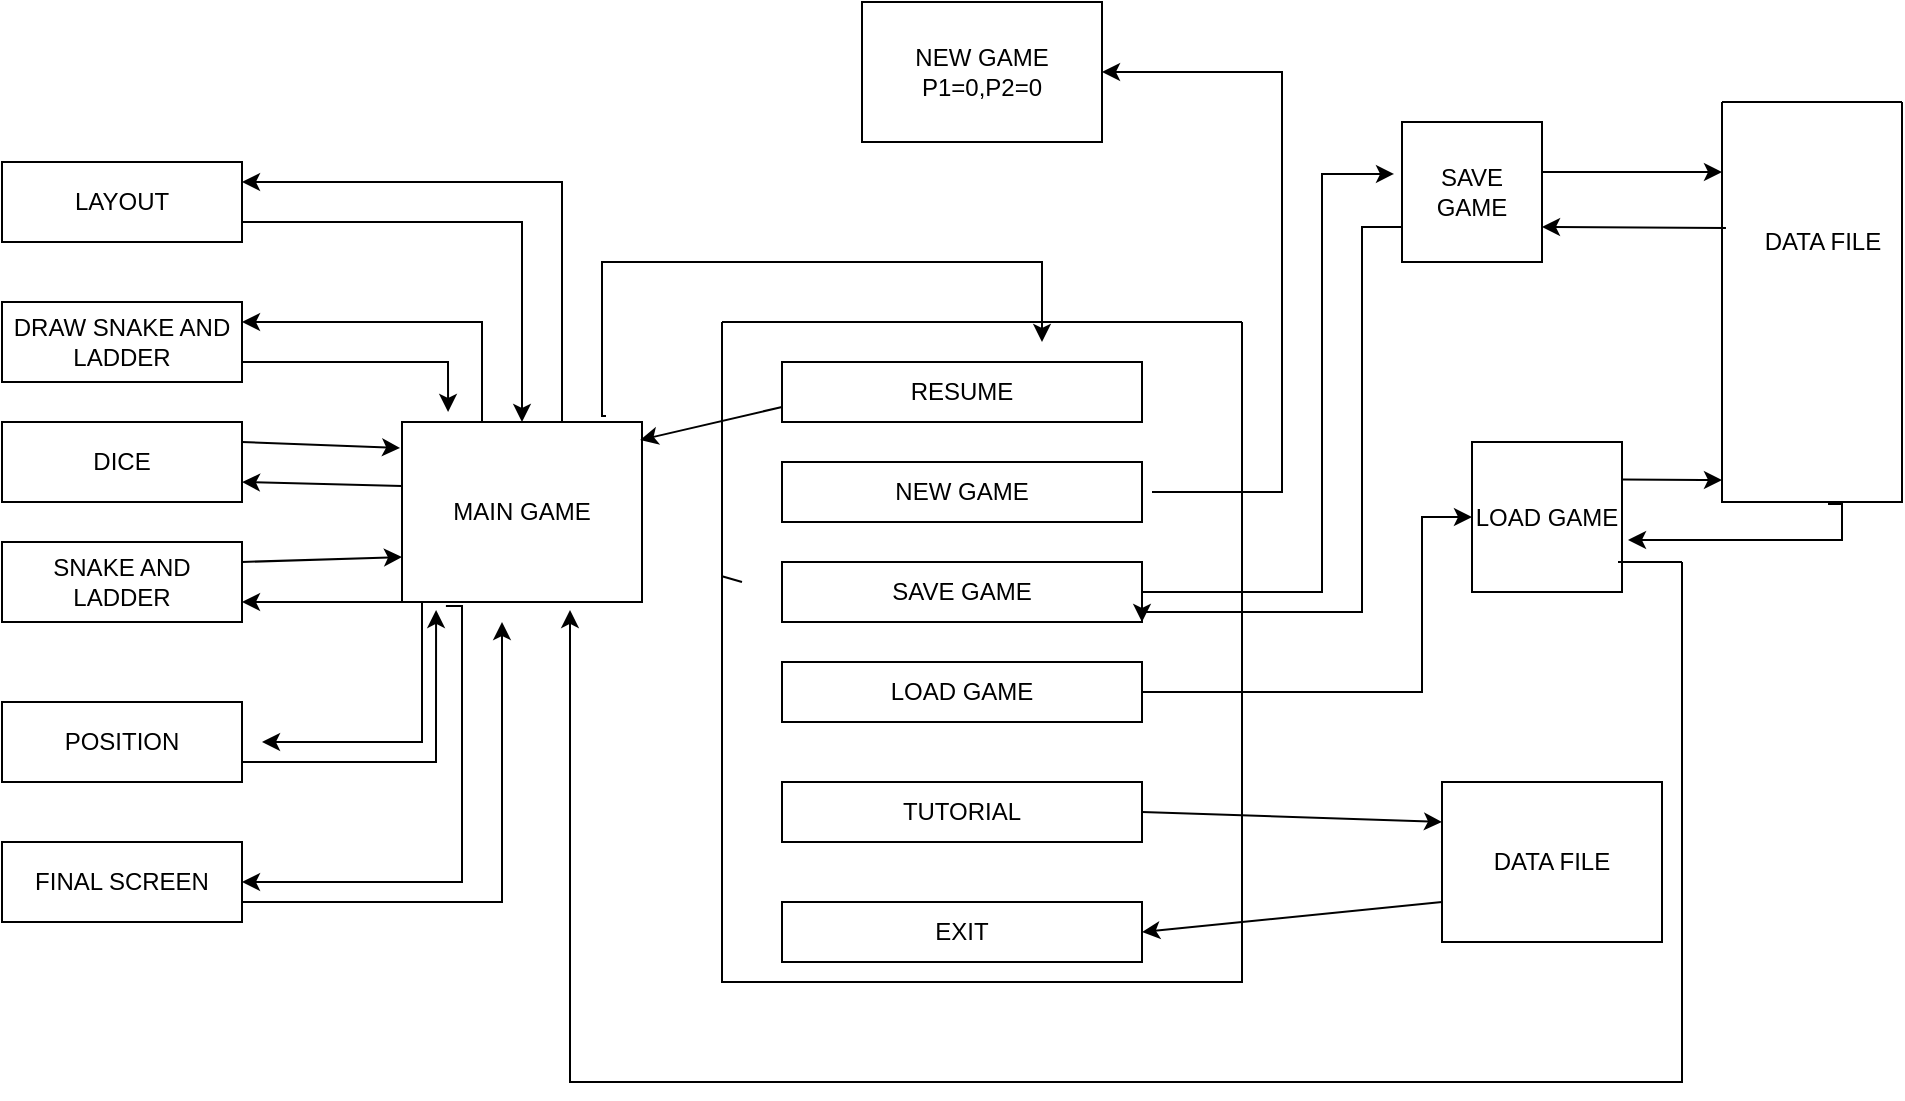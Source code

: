 <mxfile version="15.7.4" type="github"><diagram id="C5RBs43oDa-KdzZeNtuy" name="Page-1"><mxGraphModel dx="1102" dy="614" grid="1" gridSize="10" guides="1" tooltips="1" connect="1" arrows="1" fold="1" page="1" pageScale="1" pageWidth="827" pageHeight="1169" math="0" shadow="0"><root><mxCell id="WIyWlLk6GJQsqaUBKTNV-0"/><mxCell id="WIyWlLk6GJQsqaUBKTNV-1" parent="WIyWlLk6GJQsqaUBKTNV-0"/><mxCell id="kDthCeREfjGAVp3z-JQa-1" value="NEW GAME&lt;br&gt;P1=0,P2=0" style="rounded=0;whiteSpace=wrap;html=1;" vertex="1" parent="WIyWlLk6GJQsqaUBKTNV-1"><mxGeometry x="440" y="40" width="120" height="70" as="geometry"/></mxCell><mxCell id="kDthCeREfjGAVp3z-JQa-3" value="MAIN GAME" style="rounded=0;whiteSpace=wrap;html=1;" vertex="1" parent="WIyWlLk6GJQsqaUBKTNV-1"><mxGeometry x="210" y="250" width="120" height="90" as="geometry"/></mxCell><mxCell id="kDthCeREfjGAVp3z-JQa-4" value="" style="swimlane;startSize=0;" vertex="1" parent="WIyWlLk6GJQsqaUBKTNV-1"><mxGeometry x="370" y="200" width="260" height="330" as="geometry"/></mxCell><mxCell id="kDthCeREfjGAVp3z-JQa-5" value="RESUME" style="rounded=0;whiteSpace=wrap;html=1;" vertex="1" parent="kDthCeREfjGAVp3z-JQa-4"><mxGeometry x="30" y="20" width="180" height="30" as="geometry"/></mxCell><mxCell id="kDthCeREfjGAVp3z-JQa-7" value="SAVE GAME" style="rounded=0;whiteSpace=wrap;html=1;" vertex="1" parent="kDthCeREfjGAVp3z-JQa-4"><mxGeometry x="30" y="120" width="180" height="30" as="geometry"/></mxCell><mxCell id="kDthCeREfjGAVp3z-JQa-8" value="LOAD GAME" style="rounded=0;whiteSpace=wrap;html=1;" vertex="1" parent="kDthCeREfjGAVp3z-JQa-4"><mxGeometry x="30" y="170" width="180" height="30" as="geometry"/></mxCell><mxCell id="kDthCeREfjGAVp3z-JQa-9" value="TUTORIAL" style="rounded=0;whiteSpace=wrap;html=1;" vertex="1" parent="kDthCeREfjGAVp3z-JQa-4"><mxGeometry x="30" y="230" width="180" height="30" as="geometry"/></mxCell><mxCell id="kDthCeREfjGAVp3z-JQa-10" value="EXIT" style="rounded=0;whiteSpace=wrap;html=1;" vertex="1" parent="kDthCeREfjGAVp3z-JQa-4"><mxGeometry x="30" y="290" width="180" height="30" as="geometry"/></mxCell><mxCell id="kDthCeREfjGAVp3z-JQa-14" value="SNAKE AND LADDER" style="rounded=0;whiteSpace=wrap;html=1;" vertex="1" parent="WIyWlLk6GJQsqaUBKTNV-1"><mxGeometry x="10" y="310" width="120" height="40" as="geometry"/></mxCell><mxCell id="kDthCeREfjGAVp3z-JQa-15" value="LAYOUT" style="rounded=0;whiteSpace=wrap;html=1;" vertex="1" parent="WIyWlLk6GJQsqaUBKTNV-1"><mxGeometry x="10" y="120" width="120" height="40" as="geometry"/></mxCell><mxCell id="kDthCeREfjGAVp3z-JQa-16" value="DRAW SNAKE AND LADDER" style="rounded=0;whiteSpace=wrap;html=1;" vertex="1" parent="WIyWlLk6GJQsqaUBKTNV-1"><mxGeometry x="10" y="190" width="120" height="40" as="geometry"/></mxCell><mxCell id="kDthCeREfjGAVp3z-JQa-17" value="DICE" style="rounded=0;whiteSpace=wrap;html=1;" vertex="1" parent="WIyWlLk6GJQsqaUBKTNV-1"><mxGeometry x="10" y="250" width="120" height="40" as="geometry"/></mxCell><mxCell id="kDthCeREfjGAVp3z-JQa-18" value="POSITION" style="rounded=0;whiteSpace=wrap;html=1;" vertex="1" parent="WIyWlLk6GJQsqaUBKTNV-1"><mxGeometry x="10" y="390" width="120" height="40" as="geometry"/></mxCell><mxCell id="kDthCeREfjGAVp3z-JQa-19" value="FINAL SCREEN" style="rounded=0;whiteSpace=wrap;html=1;" vertex="1" parent="WIyWlLk6GJQsqaUBKTNV-1"><mxGeometry x="10" y="460" width="120" height="40" as="geometry"/></mxCell><mxCell id="kDthCeREfjGAVp3z-JQa-20" value="" style="swimlane;startSize=0;" vertex="1" parent="WIyWlLk6GJQsqaUBKTNV-1"><mxGeometry x="870" y="90" width="90" height="200" as="geometry"/></mxCell><mxCell id="kDthCeREfjGAVp3z-JQa-21" value="SAVE GAME" style="whiteSpace=wrap;html=1;aspect=fixed;" vertex="1" parent="WIyWlLk6GJQsqaUBKTNV-1"><mxGeometry x="710" y="100" width="70" height="70" as="geometry"/></mxCell><mxCell id="kDthCeREfjGAVp3z-JQa-22" value="LOAD GAME" style="whiteSpace=wrap;html=1;aspect=fixed;" vertex="1" parent="WIyWlLk6GJQsqaUBKTNV-1"><mxGeometry x="745" y="260" width="75" height="75" as="geometry"/></mxCell><mxCell id="kDthCeREfjGAVp3z-JQa-23" value="DATA FILE" style="rounded=0;whiteSpace=wrap;html=1;" vertex="1" parent="WIyWlLk6GJQsqaUBKTNV-1"><mxGeometry x="730" y="430" width="110" height="80" as="geometry"/></mxCell><mxCell id="kDthCeREfjGAVp3z-JQa-25" value="" style="edgeStyle=segmentEdgeStyle;endArrow=classic;html=1;rounded=0;entryX=1;entryY=0.25;entryDx=0;entryDy=0;exitX=0.5;exitY=0;exitDx=0;exitDy=0;" edge="1" parent="WIyWlLk6GJQsqaUBKTNV-1" source="kDthCeREfjGAVp3z-JQa-3" target="kDthCeREfjGAVp3z-JQa-15"><mxGeometry width="50" height="50" relative="1" as="geometry"><mxPoint x="290" y="250" as="sourcePoint"/><mxPoint x="190" y="130" as="targetPoint"/><Array as="points"><mxPoint x="290" y="250"/><mxPoint x="290" y="130"/></Array></mxGeometry></mxCell><mxCell id="kDthCeREfjGAVp3z-JQa-28" value="" style="edgeStyle=elbowEdgeStyle;elbow=horizontal;endArrow=classic;html=1;rounded=0;exitX=1;exitY=0.5;exitDx=0;exitDy=0;entryX=-0.057;entryY=0.371;entryDx=0;entryDy=0;entryPerimeter=0;" edge="1" parent="WIyWlLk6GJQsqaUBKTNV-1" source="kDthCeREfjGAVp3z-JQa-7" target="kDthCeREfjGAVp3z-JQa-21"><mxGeometry width="50" height="50" relative="1" as="geometry"><mxPoint x="630" y="349" as="sourcePoint"/><mxPoint x="700" y="170" as="targetPoint"/><Array as="points"><mxPoint x="670" y="320"/></Array></mxGeometry></mxCell><mxCell id="kDthCeREfjGAVp3z-JQa-32" style="edgeStyle=orthogonalEdgeStyle;rounded=0;orthogonalLoop=1;jettySize=auto;html=1;exitX=0;exitY=0.75;exitDx=0;exitDy=0;entryX=1;entryY=1;entryDx=0;entryDy=0;" edge="1" parent="WIyWlLk6GJQsqaUBKTNV-1" source="kDthCeREfjGAVp3z-JQa-21" target="kDthCeREfjGAVp3z-JQa-7"><mxGeometry relative="1" as="geometry"><mxPoint x="650" y="380" as="targetPoint"/><Array as="points"><mxPoint x="690" y="153"/><mxPoint x="690" y="345"/></Array></mxGeometry></mxCell><mxCell id="kDthCeREfjGAVp3z-JQa-34" value="" style="edgeStyle=elbowEdgeStyle;elbow=horizontal;endArrow=classic;html=1;rounded=0;entryX=1;entryY=0.5;entryDx=0;entryDy=0;" edge="1" parent="WIyWlLk6GJQsqaUBKTNV-1" target="kDthCeREfjGAVp3z-JQa-1"><mxGeometry width="50" height="50" relative="1" as="geometry"><mxPoint x="585" y="285" as="sourcePoint"/><mxPoint x="690" y="80" as="targetPoint"/><Array as="points"><mxPoint x="650" y="180"/></Array></mxGeometry></mxCell><mxCell id="kDthCeREfjGAVp3z-JQa-36" value="" style="edgeStyle=elbowEdgeStyle;elbow=horizontal;endArrow=classic;html=1;rounded=0;entryX=0;entryY=0.5;entryDx=0;entryDy=0;" edge="1" parent="WIyWlLk6GJQsqaUBKTNV-1" source="kDthCeREfjGAVp3z-JQa-8" target="kDthCeREfjGAVp3z-JQa-22"><mxGeometry width="50" height="50" relative="1" as="geometry"><mxPoint x="390" y="330" as="sourcePoint"/><mxPoint x="650" y="316" as="targetPoint"/><Array as="points"><mxPoint x="720" y="385"/></Array></mxGeometry></mxCell><mxCell id="kDthCeREfjGAVp3z-JQa-40" value="" style="edgeStyle=elbowEdgeStyle;elbow=vertical;endArrow=classic;html=1;rounded=0;entryX=0.7;entryY=1.044;entryDx=0;entryDy=0;entryPerimeter=0;" edge="1" parent="WIyWlLk6GJQsqaUBKTNV-1" target="kDthCeREfjGAVp3z-JQa-3"><mxGeometry width="50" height="50" relative="1" as="geometry"><mxPoint x="850" y="320" as="sourcePoint"/><mxPoint x="440" y="280" as="targetPoint"/><Array as="points"><mxPoint x="640" y="580"/><mxPoint x="930" y="460"/><mxPoint x="590" y="580"/><mxPoint x="890" y="430"/><mxPoint x="380" y="560"/><mxPoint x="850" y="380"/><mxPoint x="870" y="390"/><mxPoint x="320" y="390"/></Array></mxGeometry></mxCell><mxCell id="kDthCeREfjGAVp3z-JQa-46" value="" style="endArrow=none;html=1;rounded=0;" edge="1" parent="WIyWlLk6GJQsqaUBKTNV-1" target="kDthCeREfjGAVp3z-JQa-4"><mxGeometry width="50" height="50" relative="1" as="geometry"><mxPoint x="380" y="330" as="sourcePoint"/><mxPoint x="430" y="280" as="targetPoint"/></mxGeometry></mxCell><mxCell id="kDthCeREfjGAVp3z-JQa-50" value="" style="endArrow=none;html=1;rounded=0;" edge="1" parent="WIyWlLk6GJQsqaUBKTNV-1"><mxGeometry width="50" height="50" relative="1" as="geometry"><mxPoint x="818" y="320" as="sourcePoint"/><mxPoint x="850" y="320" as="targetPoint"/></mxGeometry></mxCell><mxCell id="kDthCeREfjGAVp3z-JQa-53" value="" style="endArrow=classic;html=1;rounded=0;entryX=0;entryY=0.25;entryDx=0;entryDy=0;" edge="1" parent="WIyWlLk6GJQsqaUBKTNV-1" target="kDthCeREfjGAVp3z-JQa-23"><mxGeometry width="50" height="50" relative="1" as="geometry"><mxPoint x="580" y="445" as="sourcePoint"/><mxPoint x="430" y="280" as="targetPoint"/><Array as="points"/></mxGeometry></mxCell><mxCell id="kDthCeREfjGAVp3z-JQa-54" value="" style="endArrow=classic;html=1;rounded=0;exitX=0;exitY=0.75;exitDx=0;exitDy=0;entryX=1;entryY=0.5;entryDx=0;entryDy=0;" edge="1" parent="WIyWlLk6GJQsqaUBKTNV-1" source="kDthCeREfjGAVp3z-JQa-23" target="kDthCeREfjGAVp3z-JQa-10"><mxGeometry width="50" height="50" relative="1" as="geometry"><mxPoint x="380" y="330" as="sourcePoint"/><mxPoint x="590" y="540" as="targetPoint"/><Array as="points"/></mxGeometry></mxCell><mxCell id="kDthCeREfjGAVp3z-JQa-56" value="" style="endArrow=classic;html=1;rounded=0;entryX=0;entryY=0.175;entryDx=0;entryDy=0;entryPerimeter=0;exitX=1;exitY=0.357;exitDx=0;exitDy=0;exitPerimeter=0;" edge="1" parent="WIyWlLk6GJQsqaUBKTNV-1" source="kDthCeREfjGAVp3z-JQa-21" target="kDthCeREfjGAVp3z-JQa-20"><mxGeometry width="50" height="50" relative="1" as="geometry"><mxPoint x="780" y="150" as="sourcePoint"/><mxPoint x="820" y="150" as="targetPoint"/><Array as="points"/></mxGeometry></mxCell><mxCell id="kDthCeREfjGAVp3z-JQa-57" value="" style="endArrow=classic;html=1;rounded=0;exitX=0.022;exitY=0.315;exitDx=0;exitDy=0;entryX=1;entryY=0.75;entryDx=0;entryDy=0;exitPerimeter=0;" edge="1" parent="WIyWlLk6GJQsqaUBKTNV-1" source="kDthCeREfjGAVp3z-JQa-20" target="kDthCeREfjGAVp3z-JQa-21"><mxGeometry width="50" height="50" relative="1" as="geometry"><mxPoint x="850" y="170" as="sourcePoint"/><mxPoint x="690" y="180" as="targetPoint"/><Array as="points"/></mxGeometry></mxCell><mxCell id="kDthCeREfjGAVp3z-JQa-58" value="" style="endArrow=classic;html=1;rounded=0;exitX=1;exitY=0.25;exitDx=0;exitDy=0;" edge="1" parent="WIyWlLk6GJQsqaUBKTNV-1" source="kDthCeREfjGAVp3z-JQa-22"><mxGeometry width="50" height="50" relative="1" as="geometry"><mxPoint x="830" y="280" as="sourcePoint"/><mxPoint x="870" y="279" as="targetPoint"/><Array as="points"><mxPoint x="860" y="279"/></Array></mxGeometry></mxCell><mxCell id="kDthCeREfjGAVp3z-JQa-60" value="" style="edgeStyle=segmentEdgeStyle;endArrow=classic;html=1;rounded=0;startArrow=none;entryX=1.04;entryY=0.653;entryDx=0;entryDy=0;entryPerimeter=0;exitX=0.589;exitY=1.005;exitDx=0;exitDy=0;exitPerimeter=0;" edge="1" parent="WIyWlLk6GJQsqaUBKTNV-1" source="kDthCeREfjGAVp3z-JQa-20" target="kDthCeREfjGAVp3z-JQa-22"><mxGeometry width="50" height="50" relative="1" as="geometry"><mxPoint x="930" y="350" as="sourcePoint"/><mxPoint x="810" y="360" as="targetPoint"/><Array as="points"><mxPoint x="930" y="291"/><mxPoint x="930" y="309"/></Array></mxGeometry></mxCell><mxCell id="kDthCeREfjGAVp3z-JQa-6" value="NEW GAME" style="rounded=0;whiteSpace=wrap;html=1;" vertex="1" parent="WIyWlLk6GJQsqaUBKTNV-1"><mxGeometry x="400" y="270" width="180" height="30" as="geometry"/></mxCell><mxCell id="kDthCeREfjGAVp3z-JQa-66" value="" style="edgeStyle=segmentEdgeStyle;endArrow=classic;html=1;rounded=0;" edge="1" parent="WIyWlLk6GJQsqaUBKTNV-1"><mxGeometry width="50" height="50" relative="1" as="geometry"><mxPoint x="130" y="480" as="sourcePoint"/><mxPoint x="260" y="350" as="targetPoint"/><Array as="points"><mxPoint x="130" y="490"/><mxPoint x="260" y="490"/><mxPoint x="260" y="430"/></Array></mxGeometry></mxCell><mxCell id="kDthCeREfjGAVp3z-JQa-67" value="" style="edgeStyle=segmentEdgeStyle;endArrow=classic;html=1;rounded=0;exitX=0.183;exitY=1.022;exitDx=0;exitDy=0;exitPerimeter=0;entryX=1;entryY=0.5;entryDx=0;entryDy=0;" edge="1" parent="WIyWlLk6GJQsqaUBKTNV-1" source="kDthCeREfjGAVp3z-JQa-3" target="kDthCeREfjGAVp3z-JQa-19"><mxGeometry width="50" height="50" relative="1" as="geometry"><mxPoint x="200" y="330" as="sourcePoint"/><mxPoint x="190" y="440" as="targetPoint"/><Array as="points"><mxPoint x="240" y="342"/><mxPoint x="240" y="480"/></Array></mxGeometry></mxCell><mxCell id="kDthCeREfjGAVp3z-JQa-68" value="" style="edgeStyle=segmentEdgeStyle;endArrow=classic;html=1;rounded=0;exitX=1;exitY=0.75;exitDx=0;exitDy=0;entryX=0.142;entryY=1.044;entryDx=0;entryDy=0;entryPerimeter=0;" edge="1" parent="WIyWlLk6GJQsqaUBKTNV-1" source="kDthCeREfjGAVp3z-JQa-18" target="kDthCeREfjGAVp3z-JQa-3"><mxGeometry width="50" height="50" relative="1" as="geometry"><mxPoint x="200" y="330" as="sourcePoint"/><mxPoint x="250" y="280" as="targetPoint"/></mxGeometry></mxCell><mxCell id="kDthCeREfjGAVp3z-JQa-69" value="" style="edgeStyle=segmentEdgeStyle;endArrow=classic;html=1;rounded=0;exitX=0;exitY=1;exitDx=0;exitDy=0;" edge="1" parent="WIyWlLk6GJQsqaUBKTNV-1" source="kDthCeREfjGAVp3z-JQa-3"><mxGeometry width="50" height="50" relative="1" as="geometry"><mxPoint x="200" y="330" as="sourcePoint"/><mxPoint x="140" y="410" as="targetPoint"/><Array as="points"><mxPoint x="220" y="340"/><mxPoint x="220" y="410"/></Array></mxGeometry></mxCell><mxCell id="kDthCeREfjGAVp3z-JQa-71" value="" style="endArrow=classic;html=1;rounded=0;exitX=1;exitY=0.25;exitDx=0;exitDy=0;entryX=0;entryY=0.75;entryDx=0;entryDy=0;" edge="1" parent="WIyWlLk6GJQsqaUBKTNV-1" source="kDthCeREfjGAVp3z-JQa-14" target="kDthCeREfjGAVp3z-JQa-3"><mxGeometry width="50" height="50" relative="1" as="geometry"><mxPoint x="200" y="330" as="sourcePoint"/><mxPoint x="250" y="280" as="targetPoint"/></mxGeometry></mxCell><mxCell id="kDthCeREfjGAVp3z-JQa-72" value="" style="endArrow=classic;html=1;rounded=0;entryX=1;entryY=0.75;entryDx=0;entryDy=0;exitX=0;exitY=1;exitDx=0;exitDy=0;" edge="1" parent="WIyWlLk6GJQsqaUBKTNV-1" source="kDthCeREfjGAVp3z-JQa-3" target="kDthCeREfjGAVp3z-JQa-14"><mxGeometry width="50" height="50" relative="1" as="geometry"><mxPoint x="200" y="330" as="sourcePoint"/><mxPoint x="250" y="280" as="targetPoint"/></mxGeometry></mxCell><mxCell id="kDthCeREfjGAVp3z-JQa-73" value="" style="endArrow=classic;html=1;rounded=0;exitX=1;exitY=0.25;exitDx=0;exitDy=0;entryX=-0.008;entryY=0.144;entryDx=0;entryDy=0;entryPerimeter=0;" edge="1" parent="WIyWlLk6GJQsqaUBKTNV-1" source="kDthCeREfjGAVp3z-JQa-17" target="kDthCeREfjGAVp3z-JQa-3"><mxGeometry width="50" height="50" relative="1" as="geometry"><mxPoint x="200" y="330" as="sourcePoint"/><mxPoint x="250" y="280" as="targetPoint"/></mxGeometry></mxCell><mxCell id="kDthCeREfjGAVp3z-JQa-74" value="" style="endArrow=classic;html=1;rounded=0;entryX=1;entryY=0.75;entryDx=0;entryDy=0;exitX=0;exitY=0.356;exitDx=0;exitDy=0;exitPerimeter=0;" edge="1" parent="WIyWlLk6GJQsqaUBKTNV-1" source="kDthCeREfjGAVp3z-JQa-3" target="kDthCeREfjGAVp3z-JQa-17"><mxGeometry width="50" height="50" relative="1" as="geometry"><mxPoint x="200" y="330" as="sourcePoint"/><mxPoint x="250" y="280" as="targetPoint"/></mxGeometry></mxCell><mxCell id="kDthCeREfjGAVp3z-JQa-75" value="" style="edgeStyle=segmentEdgeStyle;endArrow=classic;html=1;rounded=0;entryX=1;entryY=0.25;entryDx=0;entryDy=0;exitX=0.358;exitY=0;exitDx=0;exitDy=0;exitPerimeter=0;" edge="1" parent="WIyWlLk6GJQsqaUBKTNV-1" source="kDthCeREfjGAVp3z-JQa-3" target="kDthCeREfjGAVp3z-JQa-16"><mxGeometry width="50" height="50" relative="1" as="geometry"><mxPoint x="240" y="220" as="sourcePoint"/><mxPoint x="140" y="200" as="targetPoint"/><Array as="points"><mxPoint x="250" y="250"/><mxPoint x="250" y="200"/></Array></mxGeometry></mxCell><mxCell id="kDthCeREfjGAVp3z-JQa-78" value="" style="edgeStyle=segmentEdgeStyle;endArrow=classic;html=1;rounded=0;entryX=0.192;entryY=-0.056;entryDx=0;entryDy=0;entryPerimeter=0;exitX=1;exitY=0.75;exitDx=0;exitDy=0;" edge="1" parent="WIyWlLk6GJQsqaUBKTNV-1" source="kDthCeREfjGAVp3z-JQa-16" target="kDthCeREfjGAVp3z-JQa-3"><mxGeometry width="50" height="50" relative="1" as="geometry"><mxPoint x="190" y="330" as="sourcePoint"/><mxPoint x="250" y="280" as="targetPoint"/></mxGeometry></mxCell><mxCell id="kDthCeREfjGAVp3z-JQa-80" value="" style="edgeStyle=segmentEdgeStyle;endArrow=classic;html=1;rounded=0;exitX=1;exitY=0.75;exitDx=0;exitDy=0;" edge="1" parent="WIyWlLk6GJQsqaUBKTNV-1" source="kDthCeREfjGAVp3z-JQa-15" target="kDthCeREfjGAVp3z-JQa-3"><mxGeometry width="50" height="50" relative="1" as="geometry"><mxPoint x="200" y="190" as="sourcePoint"/><mxPoint x="280" y="250" as="targetPoint"/><Array as="points"><mxPoint x="270" y="150"/></Array></mxGeometry></mxCell><mxCell id="kDthCeREfjGAVp3z-JQa-82" value="DATA FILE" style="text;html=1;align=center;verticalAlign=middle;resizable=0;points=[];autosize=1;strokeColor=none;fillColor=none;" vertex="1" parent="WIyWlLk6GJQsqaUBKTNV-1"><mxGeometry x="885" y="150" width="70" height="20" as="geometry"/></mxCell><mxCell id="kDthCeREfjGAVp3z-JQa-84" value="" style="endArrow=classic;html=1;rounded=0;entryX=0.992;entryY=0.1;entryDx=0;entryDy=0;exitX=0;exitY=0.75;exitDx=0;exitDy=0;entryPerimeter=0;" edge="1" parent="WIyWlLk6GJQsqaUBKTNV-1" source="kDthCeREfjGAVp3z-JQa-5" target="kDthCeREfjGAVp3z-JQa-3"><mxGeometry width="50" height="50" relative="1" as="geometry"><mxPoint x="480" y="250" as="sourcePoint"/><mxPoint x="530" y="200" as="targetPoint"/></mxGeometry></mxCell><mxCell id="kDthCeREfjGAVp3z-JQa-86" value="" style="edgeStyle=segmentEdgeStyle;endArrow=classic;html=1;rounded=0;exitX=0.85;exitY=-0.033;exitDx=0;exitDy=0;exitPerimeter=0;" edge="1" parent="WIyWlLk6GJQsqaUBKTNV-1" source="kDthCeREfjGAVp3z-JQa-3"><mxGeometry width="50" height="50" relative="1" as="geometry"><mxPoint x="310" y="240" as="sourcePoint"/><mxPoint x="530" y="210" as="targetPoint"/><Array as="points"><mxPoint x="310" y="247"/><mxPoint x="310" y="170"/><mxPoint x="530" y="170"/></Array></mxGeometry></mxCell></root></mxGraphModel></diagram></mxfile>